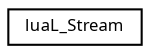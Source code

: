 digraph "Graphical Class Hierarchy"
{
  edge [fontname="Sans",fontsize="8",labelfontname="Sans",labelfontsize="8"];
  node [fontname="Sans",fontsize="8",shape=record];
  rankdir="LR";
  Node1 [label="luaL_Stream",height=0.2,width=0.4,color="black", fillcolor="white", style="filled",URL="$structlua_l___stream.html"];
}
